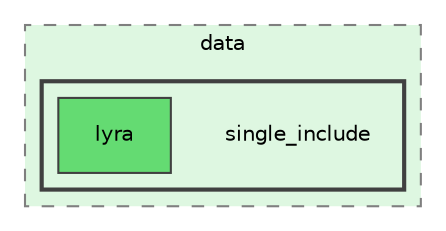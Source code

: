 digraph "Lyra/data/single_include"
{
 // INTERACTIVE_SVG=YES
 // LATEX_PDF_SIZE
  edge [fontname="Helvetica",fontsize="10",labelfontname="Helvetica",labelfontsize="10"];
  node [fontname="Helvetica",fontsize="10",shape=record];
  compound=true
  subgraph clusterdir_276b1ac325caf802f1c21d45656d59af {
    graph [ bgcolor="#def7e1", pencolor="grey50", style="filled,dashed,", label="data", fontname="Helvetica", fontsize="10", URL="dir_276b1ac325caf802f1c21d45656d59af.html"]
  subgraph clusterdir_277199c5b667884154b5ce92d6038cc9 {
    graph [ bgcolor="#def7e1", pencolor="grey25", style="filled,bold,", label="", fontname="Helvetica", fontsize="10", URL="dir_277199c5b667884154b5ce92d6038cc9.html"]
    dir_277199c5b667884154b5ce92d6038cc9 [shape=plaintext, label="single_include"];
  dir_dccd74fef85bab1f6cdd9330ad5a0350 [shape=box, label="lyra", style="filled,", fillcolor="#64db72", color="grey25", URL="dir_dccd74fef85bab1f6cdd9330ad5a0350.html"];
  }
  }
}
